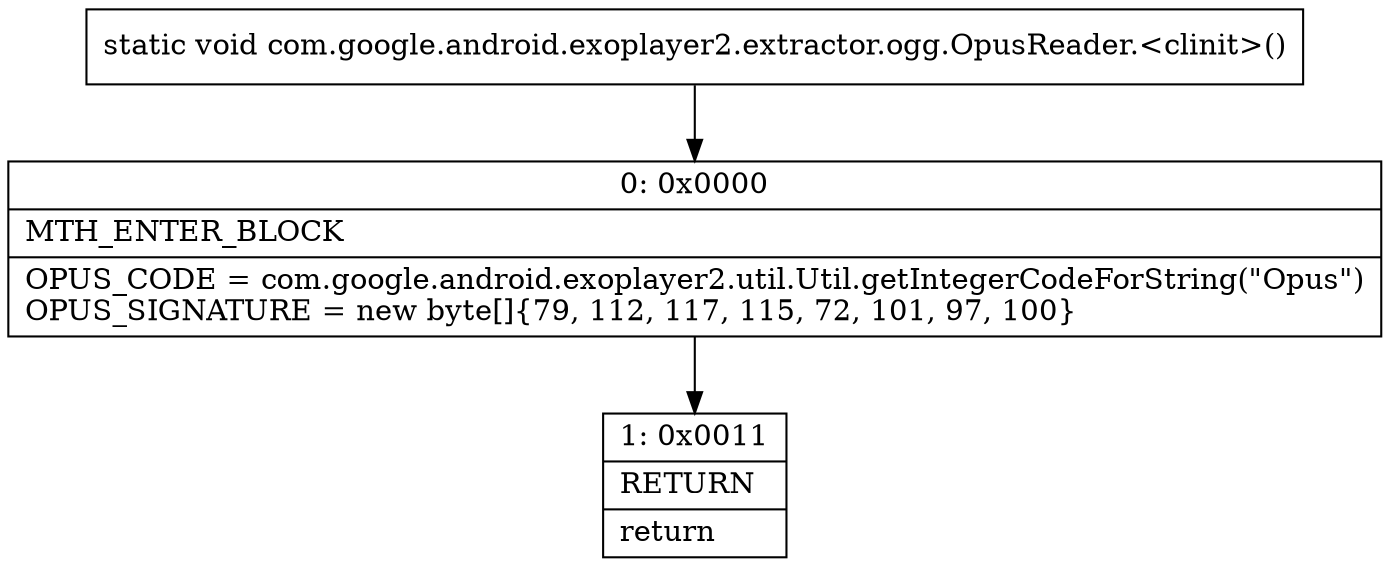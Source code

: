 digraph "CFG forcom.google.android.exoplayer2.extractor.ogg.OpusReader.\<clinit\>()V" {
Node_0 [shape=record,label="{0\:\ 0x0000|MTH_ENTER_BLOCK\l|OPUS_CODE = com.google.android.exoplayer2.util.Util.getIntegerCodeForString(\"Opus\")\lOPUS_SIGNATURE = new byte[]\{79, 112, 117, 115, 72, 101, 97, 100\}\l}"];
Node_1 [shape=record,label="{1\:\ 0x0011|RETURN\l|return\l}"];
MethodNode[shape=record,label="{static void com.google.android.exoplayer2.extractor.ogg.OpusReader.\<clinit\>() }"];
MethodNode -> Node_0;
Node_0 -> Node_1;
}


